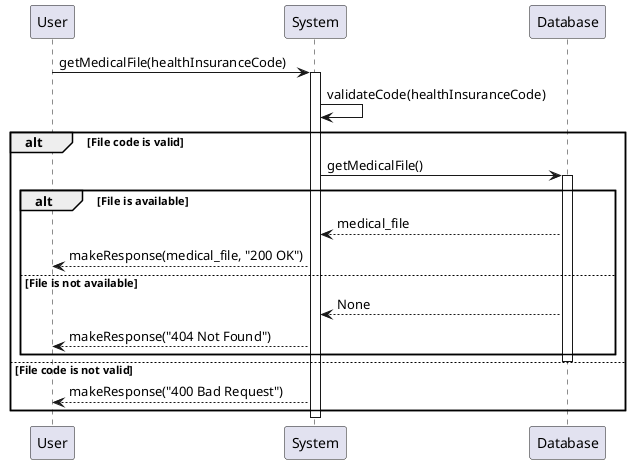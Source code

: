 @startuml

participant "User" as User
participant "System" as System
participant "Database" as Database

User -> System: getMedicalFile(healthInsuranceCode)
activate System
System -> System: validateCode(healthInsuranceCode)
alt File code is valid
    System -> Database: getMedicalFile()
    activate Database
    alt File is available
        Database --> System: medical_file
        System --> User: makeResponse(medical_file, "200 OK")
    else File is not available
        Database --> System: None
        System --> User: makeResponse("404 Not Found")
    end
    deactivate Database
else File code is not valid
    System --> User: makeResponse("400 Bad Request")
end
deactivate System

@enduml
